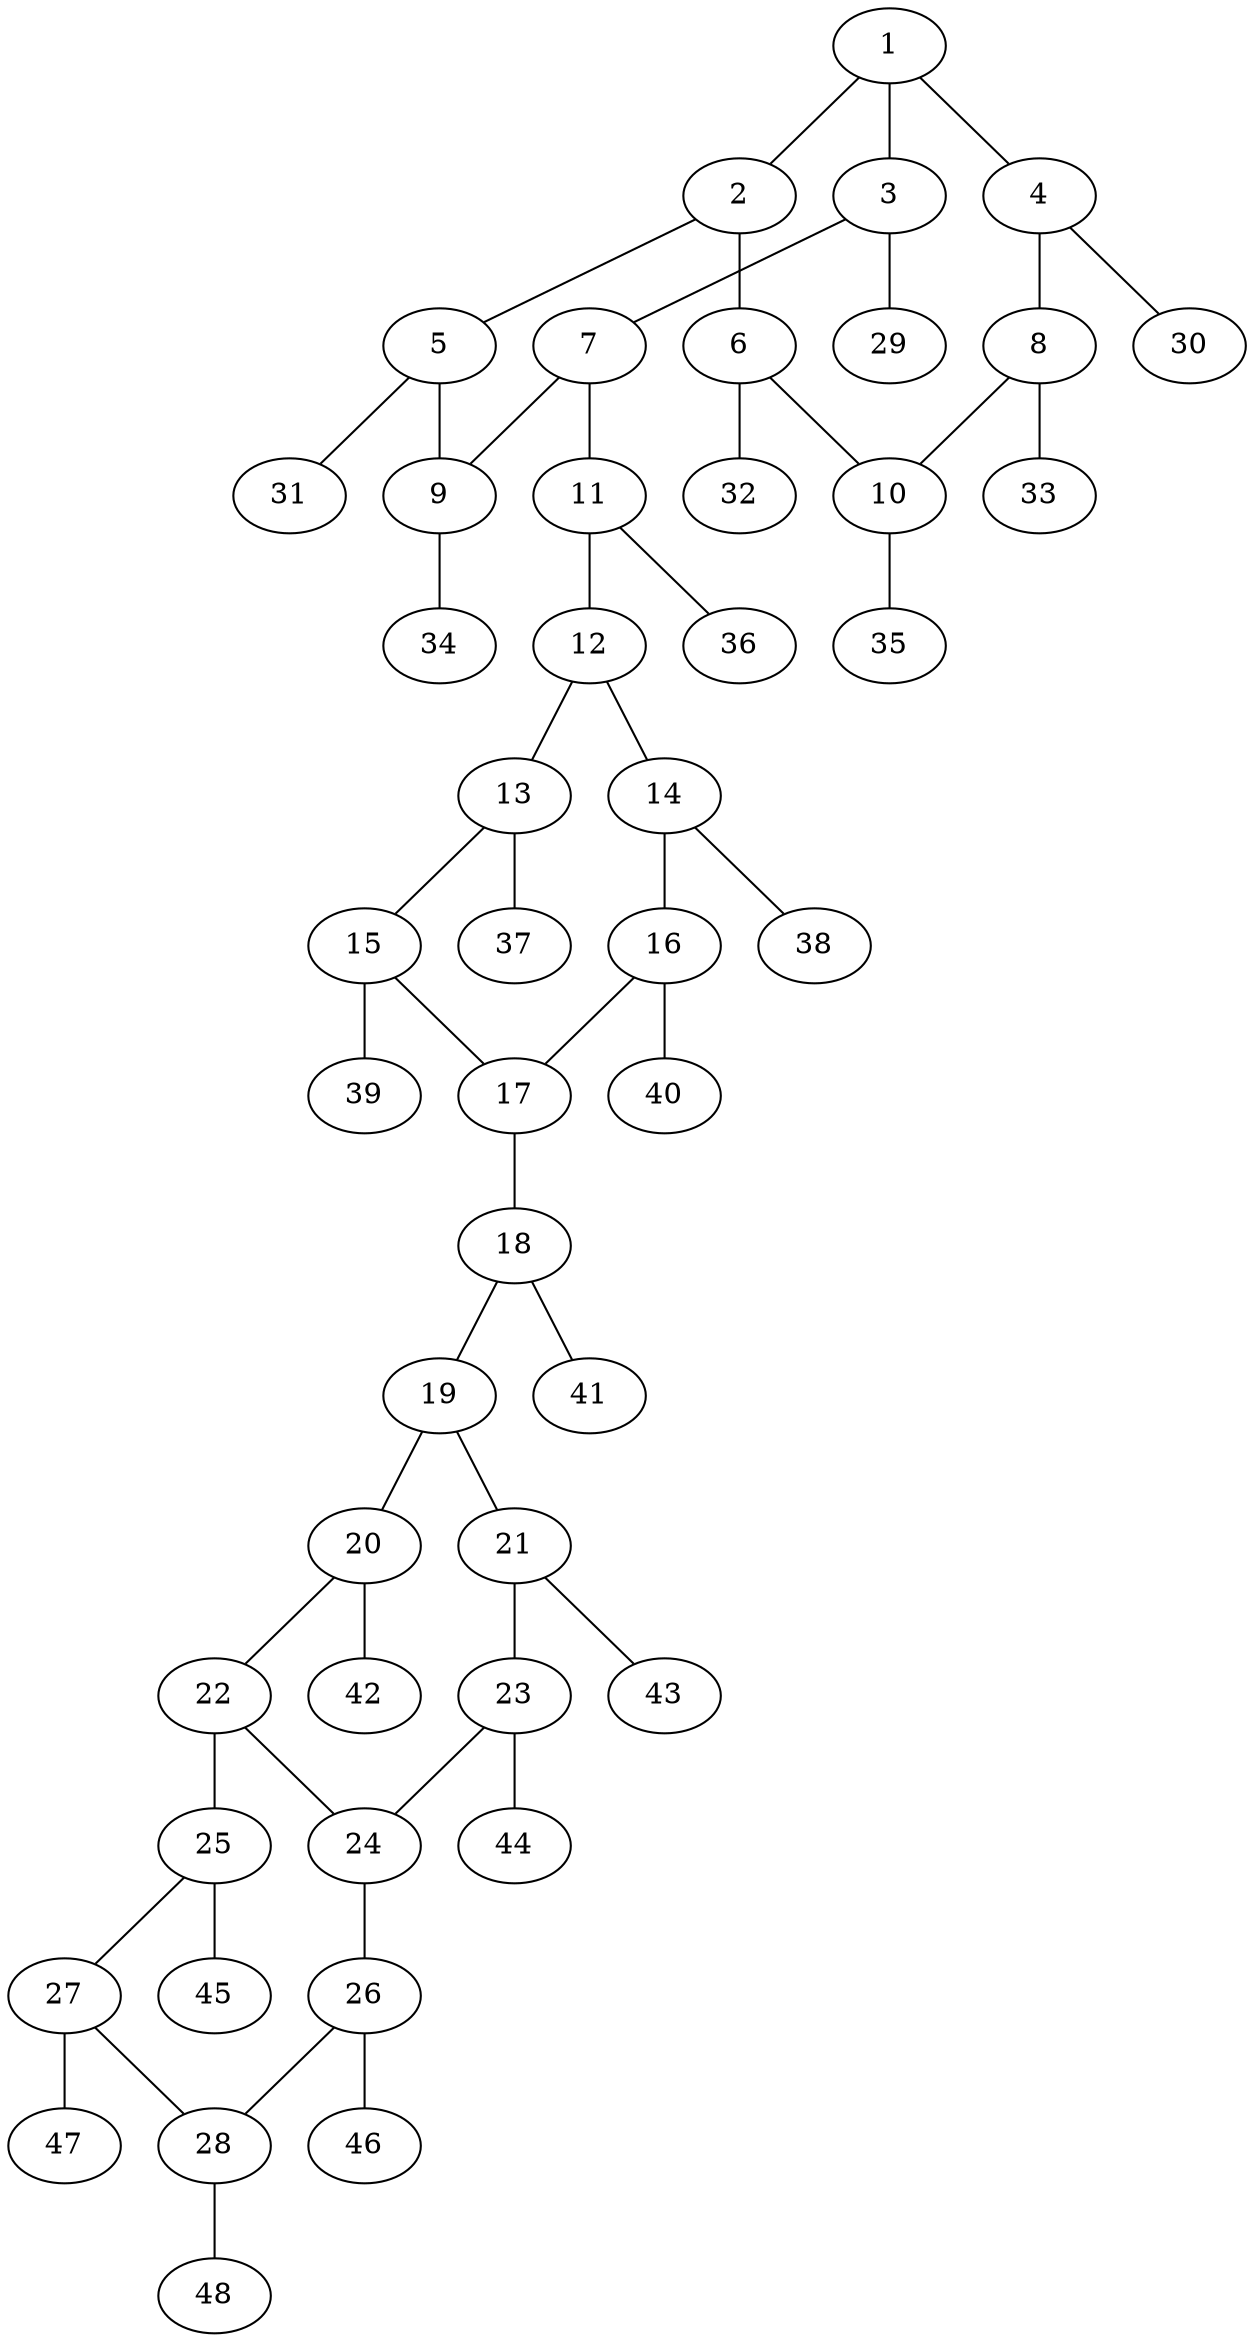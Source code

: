 graph molecule_836 {
	1	 [chem=C];
	2	 [chem=C];
	1 -- 2	 [valence=1];
	3	 [chem=C];
	1 -- 3	 [valence=2];
	4	 [chem=C];
	1 -- 4	 [valence=1];
	5	 [chem=C];
	2 -- 5	 [valence=2];
	6	 [chem=C];
	2 -- 6	 [valence=1];
	7	 [chem=C];
	3 -- 7	 [valence=1];
	29	 [chem=H];
	3 -- 29	 [valence=1];
	8	 [chem=C];
	4 -- 8	 [valence=2];
	30	 [chem=H];
	4 -- 30	 [valence=1];
	9	 [chem=C];
	5 -- 9	 [valence=1];
	31	 [chem=H];
	5 -- 31	 [valence=1];
	10	 [chem=C];
	6 -- 10	 [valence=2];
	32	 [chem=H];
	6 -- 32	 [valence=1];
	7 -- 9	 [valence=2];
	11	 [chem=N];
	7 -- 11	 [valence=1];
	8 -- 10	 [valence=1];
	33	 [chem=H];
	8 -- 33	 [valence=1];
	34	 [chem=H];
	9 -- 34	 [valence=1];
	35	 [chem=H];
	10 -- 35	 [valence=1];
	12	 [chem=C];
	11 -- 12	 [valence=1];
	36	 [chem=H];
	11 -- 36	 [valence=1];
	13	 [chem=C];
	12 -- 13	 [valence=2];
	14	 [chem=C];
	12 -- 14	 [valence=1];
	15	 [chem=C];
	13 -- 15	 [valence=1];
	37	 [chem=H];
	13 -- 37	 [valence=1];
	16	 [chem=C];
	14 -- 16	 [valence=2];
	38	 [chem=H];
	14 -- 38	 [valence=1];
	17	 [chem=C];
	15 -- 17	 [valence=2];
	39	 [chem=H];
	15 -- 39	 [valence=1];
	16 -- 17	 [valence=1];
	40	 [chem=H];
	16 -- 40	 [valence=1];
	18	 [chem=N];
	17 -- 18	 [valence=1];
	19	 [chem=C];
	18 -- 19	 [valence=1];
	41	 [chem=H];
	18 -- 41	 [valence=1];
	20	 [chem=C];
	19 -- 20	 [valence=1];
	21	 [chem=C];
	19 -- 21	 [valence=2];
	22	 [chem=C];
	20 -- 22	 [valence=2];
	42	 [chem=H];
	20 -- 42	 [valence=1];
	23	 [chem=C];
	21 -- 23	 [valence=1];
	43	 [chem=H];
	21 -- 43	 [valence=1];
	24	 [chem=C];
	22 -- 24	 [valence=1];
	25	 [chem=C];
	22 -- 25	 [valence=1];
	23 -- 24	 [valence=2];
	44	 [chem=H];
	23 -- 44	 [valence=1];
	26	 [chem=C];
	24 -- 26	 [valence=1];
	27	 [chem=C];
	25 -- 27	 [valence=2];
	45	 [chem=H];
	25 -- 45	 [valence=1];
	28	 [chem=C];
	26 -- 28	 [valence=2];
	46	 [chem=H];
	26 -- 46	 [valence=1];
	27 -- 28	 [valence=1];
	47	 [chem=H];
	27 -- 47	 [valence=1];
	48	 [chem=H];
	28 -- 48	 [valence=1];
}
